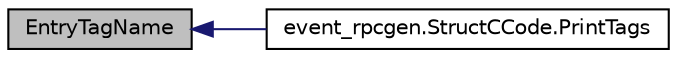 digraph G
{
  edge [fontname="Helvetica",fontsize="10",labelfontname="Helvetica",labelfontsize="10"];
  node [fontname="Helvetica",fontsize="10",shape=record];
  rankdir="LR";
  Node1 [label="EntryTagName",height=0.2,width=0.4,color="black", fillcolor="grey75", style="filled" fontcolor="black"];
  Node1 -> Node2 [dir="back",color="midnightblue",fontsize="10",style="solid",fontname="Helvetica"];
  Node2 [label="event_rpcgen.StructCCode.PrintTags",height=0.2,width=0.4,color="black", fillcolor="white", style="filled",URL="$classevent__rpcgen_1_1_struct_c_code.html#af64a0a5c24f1c001d5b6df545a0d872d"];
}
